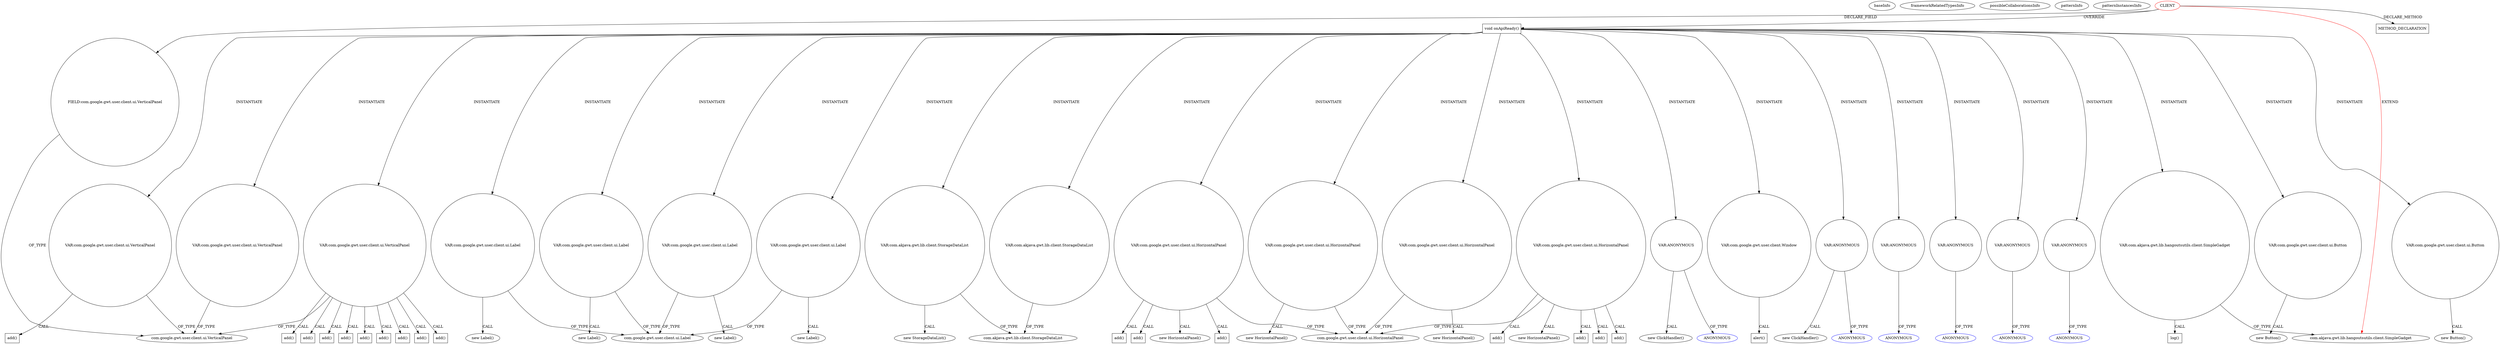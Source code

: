digraph {
baseInfo[graphId=899,category="pattern",isAnonymous=false,possibleRelation=false]
frameworkRelatedTypesInfo[0="com.akjava.gwt.lib.hangoutsutils.client.SimpleGadget"]
possibleCollaborationsInfo[]
patternInfo[frequency=2.0,patternRootClient=0]
patternInstancesInfo[0="akjava-GWT-Hangouts~/akjava-GWT-Hangouts/GWT-Hangouts-master/apps/easyoverlay/src/com/akjava/gwt/hangout/easyoverlay/client/EasyOverlay.java~EasyOverlay~492",1="akjava-GWT-Hangouts~/akjava-GWT-Hangouts/GWT-Hangouts-master/apps/sound-player/src/com/akjava/gwt/hangout/soundplayer/client/HangoutSoundPlayer.java~HangoutSoundPlayer~561"]
1[label="com.akjava.gwt.lib.hangoutsutils.client.SimpleGadget",vertexType="FRAMEWORK_CLASS_TYPE",isFrameworkType=false]
84[label="VAR:com.akjava.gwt.lib.hangoutsutils.client.SimpleGadget",vertexType="VARIABLE_EXPRESION",isFrameworkType=false,shape=circle]
0[label="CLIENT",vertexType="ROOT_CLIENT_CLASS_DECLARATION",isFrameworkType=false,color=red]
6[label="FIELD:com.google.gwt.user.client.ui.VerticalPanel",vertexType="FIELD_DECLARATION",isFrameworkType=false,shape=circle]
85[label="log()",vertexType="INSIDE_CALL",isFrameworkType=false,shape=box]
570[label="METHOD_DECLARATION",vertexType="CLIENT_METHOD_DECLARATION",isFrameworkType=false,shape=box]
31[label="void onApiReady()",vertexType="OVERRIDING_METHOD_DECLARATION",isFrameworkType=false,shape=box]
7[label="com.google.gwt.user.client.ui.VerticalPanel",vertexType="FRAMEWORK_CLASS_TYPE",isFrameworkType=false]
379[label="VAR:com.google.gwt.user.client.Window",vertexType="VARIABLE_EXPRESION",isFrameworkType=false,shape=circle]
421[label="VAR:ANONYMOUS",vertexType="VARIABLE_EXPRESION",isFrameworkType=false,shape=circle]
420[label="new ClickHandler()",vertexType="CONSTRUCTOR_CALL",isFrameworkType=false]
476[label="VAR:ANONYMOUS",vertexType="VARIABLE_EXPRESION",isFrameworkType=false,shape=circle]
475[label="new ClickHandler()",vertexType="CONSTRUCTOR_CALL",isFrameworkType=false]
354[label="VAR:ANONYMOUS",vertexType="VARIABLE_EXPRESION",isFrameworkType=false,shape=circle]
333[label="VAR:ANONYMOUS",vertexType="VARIABLE_EXPRESION",isFrameworkType=false,shape=circle]
459[label="VAR:ANONYMOUS",vertexType="VARIABLE_EXPRESION",isFrameworkType=false,shape=circle]
228[label="VAR:ANONYMOUS",vertexType="VARIABLE_EXPRESION",isFrameworkType=false,shape=circle]
454[label="VAR:com.google.gwt.user.client.ui.Button",vertexType="VARIABLE_EXPRESION",isFrameworkType=false,shape=circle]
436[label="VAR:com.google.gwt.user.client.ui.Button",vertexType="VARIABLE_EXPRESION",isFrameworkType=false,shape=circle]
380[label="alert()",vertexType="INSIDE_CALL",isFrameworkType=false,shape=box]
229[label="ANONYMOUS",vertexType="REFERENCE_ANONYMOUS_DECLARATION",isFrameworkType=false,color=blue]
355[label="ANONYMOUS",vertexType="REFERENCE_ANONYMOUS_DECLARATION",isFrameworkType=false,color=blue]
460[label="ANONYMOUS",vertexType="REFERENCE_ANONYMOUS_DECLARATION",isFrameworkType=false,color=blue]
477[label="ANONYMOUS",vertexType="REFERENCE_ANONYMOUS_DECLARATION",isFrameworkType=false,color=blue]
422[label="ANONYMOUS",vertexType="REFERENCE_ANONYMOUS_DECLARATION",isFrameworkType=false,color=blue]
334[label="ANONYMOUS",vertexType="REFERENCE_ANONYMOUS_DECLARATION",isFrameworkType=false,color=blue]
33[label="VAR:com.akjava.gwt.lib.client.StorageDataList",vertexType="VARIABLE_EXPRESION",isFrameworkType=false,shape=circle]
32[label="new StorageDataList()",vertexType="CONSTRUCTOR_CALL",isFrameworkType=false]
361[label="VAR:com.akjava.gwt.lib.client.StorageDataList",vertexType="VARIABLE_EXPRESION",isFrameworkType=false,shape=circle]
42[label="VAR:com.google.gwt.user.client.ui.VerticalPanel",vertexType="VARIABLE_EXPRESION",isFrameworkType=false,shape=circle]
238[label="add()",vertexType="INSIDE_CALL",isFrameworkType=false,shape=box]
148[label="add()",vertexType="INSIDE_CALL",isFrameworkType=false,shape=box]
394[label="add()",vertexType="INSIDE_CALL",isFrameworkType=false,shape=box]
57[label="add()",vertexType="INSIDE_CALL",isFrameworkType=false,shape=box]
93[label="add()",vertexType="INSIDE_CALL",isFrameworkType=false,shape=box]
88[label="add()",vertexType="INSIDE_CALL",isFrameworkType=false,shape=box]
396[label="add()",vertexType="INSIDE_CALL",isFrameworkType=false,shape=box]
529[label="VAR:com.google.gwt.user.client.ui.VerticalPanel",vertexType="VARIABLE_EXPRESION",isFrameworkType=false,shape=circle]
347[label="add()",vertexType="INSIDE_CALL",isFrameworkType=false,shape=box]
252[label="add()",vertexType="INSIDE_CALL",isFrameworkType=false,shape=box]
524[label="VAR:com.google.gwt.user.client.ui.VerticalPanel",vertexType="VARIABLE_EXPRESION",isFrameworkType=false,shape=circle]
539[label="add()",vertexType="INSIDE_CALL",isFrameworkType=false,shape=box]
26[label="com.akjava.gwt.lib.client.StorageDataList",vertexType="FRAMEWORK_CLASS_TYPE",isFrameworkType=false]
435[label="new Button()",vertexType="CONSTRUCTOR_CALL",isFrameworkType=false]
453[label="new Button()",vertexType="CONSTRUCTOR_CALL",isFrameworkType=false]
181[label="VAR:com.google.gwt.user.client.ui.Label",vertexType="VARIABLE_EXPRESION",isFrameworkType=false,shape=circle]
180[label="new Label()",vertexType="CONSTRUCTOR_CALL",isFrameworkType=false]
109[label="com.google.gwt.user.client.ui.Label",vertexType="FRAMEWORK_CLASS_TYPE",isFrameworkType=false]
191[label="VAR:com.google.gwt.user.client.ui.Label",vertexType="VARIABLE_EXPRESION",isFrameworkType=false,shape=circle]
190[label="new Label()",vertexType="CONSTRUCTOR_CALL",isFrameworkType=false]
142[label="VAR:com.google.gwt.user.client.ui.Label",vertexType="VARIABLE_EXPRESION",isFrameworkType=false,shape=circle]
141[label="new Label()",vertexType="CONSTRUCTOR_CALL",isFrameworkType=false]
126[label="VAR:com.google.gwt.user.client.ui.Label",vertexType="VARIABLE_EXPRESION",isFrameworkType=false,shape=circle]
125[label="new Label()",vertexType="CONSTRUCTOR_CALL",isFrameworkType=false]
391[label="VAR:com.google.gwt.user.client.ui.HorizontalPanel",vertexType="VARIABLE_EXPRESION",isFrameworkType=false,shape=circle]
51[label="com.google.gwt.user.client.ui.HorizontalPanel",vertexType="FRAMEWORK_CLASS_TYPE",isFrameworkType=false]
390[label="new HorizontalPanel()",vertexType="CONSTRUCTOR_CALL",isFrameworkType=false]
450[label="add()",vertexType="INSIDE_CALL",isFrameworkType=false,shape=box]
522[label="add()",vertexType="INSIDE_CALL",isFrameworkType=false,shape=box]
145[label="VAR:com.google.gwt.user.client.ui.HorizontalPanel",vertexType="VARIABLE_EXPRESION",isFrameworkType=false,shape=circle]
144[label="new HorizontalPanel()",vertexType="CONSTRUCTOR_CALL",isFrameworkType=false]
177[label="add()",vertexType="INSIDE_CALL",isFrameworkType=false,shape=box]
203[label="add()",vertexType="INSIDE_CALL",isFrameworkType=false,shape=box]
388[label="VAR:com.google.gwt.user.client.ui.HorizontalPanel",vertexType="VARIABLE_EXPRESION",isFrameworkType=false,shape=circle]
387[label="new HorizontalPanel()",vertexType="CONSTRUCTOR_CALL",isFrameworkType=false]
414[label="add()",vertexType="INSIDE_CALL",isFrameworkType=false,shape=box]
205[label="add()",vertexType="INSIDE_CALL",isFrameworkType=false,shape=box]
50[label="VAR:com.google.gwt.user.client.ui.HorizontalPanel",vertexType="VARIABLE_EXPRESION",isFrameworkType=false,shape=circle]
49[label="new HorizontalPanel()",vertexType="CONSTRUCTOR_CALL",isFrameworkType=false]
469[label="add()",vertexType="INSIDE_CALL",isFrameworkType=false,shape=box]
31->84[label="INSTANTIATE"]
126->125[label="CALL"]
42->7[label="OF_TYPE"]
145->203[label="CALL"]
31->142[label="INSTANTIATE"]
42->347[label="CALL"]
33->32[label="CALL"]
31->333[label="INSTANTIATE"]
529->7[label="OF_TYPE"]
361->26[label="OF_TYPE"]
31->191[label="INSTANTIATE"]
31->33[label="INSTANTIATE"]
354->355[label="OF_TYPE"]
31->454[label="INSTANTIATE"]
31->421[label="INSTANTIATE"]
391->450[label="CALL"]
333->334[label="OF_TYPE"]
228->229[label="OF_TYPE"]
31->524[label="INSTANTIATE"]
142->109[label="OF_TYPE"]
391->414[label="CALL"]
31->126[label="INSTANTIATE"]
31->50[label="INSTANTIATE"]
145->177[label="CALL"]
31->391[label="INSTANTIATE"]
84->1[label="OF_TYPE"]
181->180[label="CALL"]
42->394[label="CALL"]
145->51[label="OF_TYPE"]
0->31[label="OVERRIDE"]
84->85[label="CALL"]
31->388[label="INSTANTIATE"]
454->453[label="CALL"]
42->238[label="CALL"]
388->51[label="OF_TYPE"]
476->475[label="CALL"]
436->435[label="CALL"]
391->390[label="CALL"]
31->361[label="INSTANTIATE"]
31->436[label="INSTANTIATE"]
142->141[label="CALL"]
6->7[label="OF_TYPE"]
31->529[label="INSTANTIATE"]
0->6[label="DECLARE_FIELD"]
181->109[label="OF_TYPE"]
31->459[label="INSTANTIATE"]
524->539[label="CALL"]
421->422[label="OF_TYPE"]
145->144[label="CALL"]
391->522[label="CALL"]
0->570[label="DECLARE_METHOD"]
459->460[label="OF_TYPE"]
31->145[label="INSTANTIATE"]
524->7[label="OF_TYPE"]
421->420[label="CALL"]
476->477[label="OF_TYPE"]
391->469[label="CALL"]
42->57[label="CALL"]
50->49[label="CALL"]
42->148[label="CALL"]
31->42[label="INSTANTIATE"]
0->1[label="EXTEND",color=red]
50->51[label="OF_TYPE"]
31->354[label="INSTANTIATE"]
191->109[label="OF_TYPE"]
42->396[label="CALL"]
126->109[label="OF_TYPE"]
33->26[label="OF_TYPE"]
31->228[label="INSTANTIATE"]
191->190[label="CALL"]
379->380[label="CALL"]
42->252[label="CALL"]
31->181[label="INSTANTIATE"]
31->476[label="INSTANTIATE"]
31->379[label="INSTANTIATE"]
391->51[label="OF_TYPE"]
42->93[label="CALL"]
42->88[label="CALL"]
145->205[label="CALL"]
388->387[label="CALL"]
}
